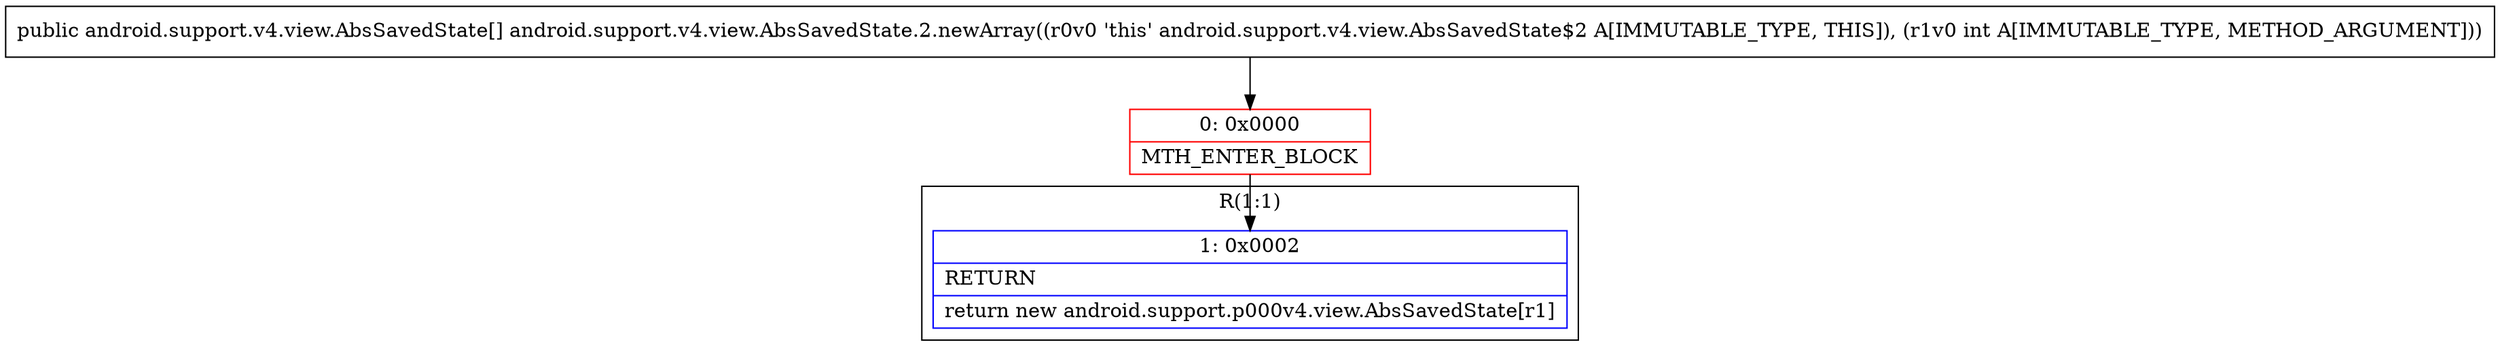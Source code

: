 digraph "CFG forandroid.support.v4.view.AbsSavedState.2.newArray(I)[Landroid\/support\/v4\/view\/AbsSavedState;" {
subgraph cluster_Region_325842580 {
label = "R(1:1)";
node [shape=record,color=blue];
Node_1 [shape=record,label="{1\:\ 0x0002|RETURN\l|return new android.support.p000v4.view.AbsSavedState[r1]\l}"];
}
Node_0 [shape=record,color=red,label="{0\:\ 0x0000|MTH_ENTER_BLOCK\l}"];
MethodNode[shape=record,label="{public android.support.v4.view.AbsSavedState[] android.support.v4.view.AbsSavedState.2.newArray((r0v0 'this' android.support.v4.view.AbsSavedState$2 A[IMMUTABLE_TYPE, THIS]), (r1v0 int A[IMMUTABLE_TYPE, METHOD_ARGUMENT])) }"];
MethodNode -> Node_0;
Node_0 -> Node_1;
}

